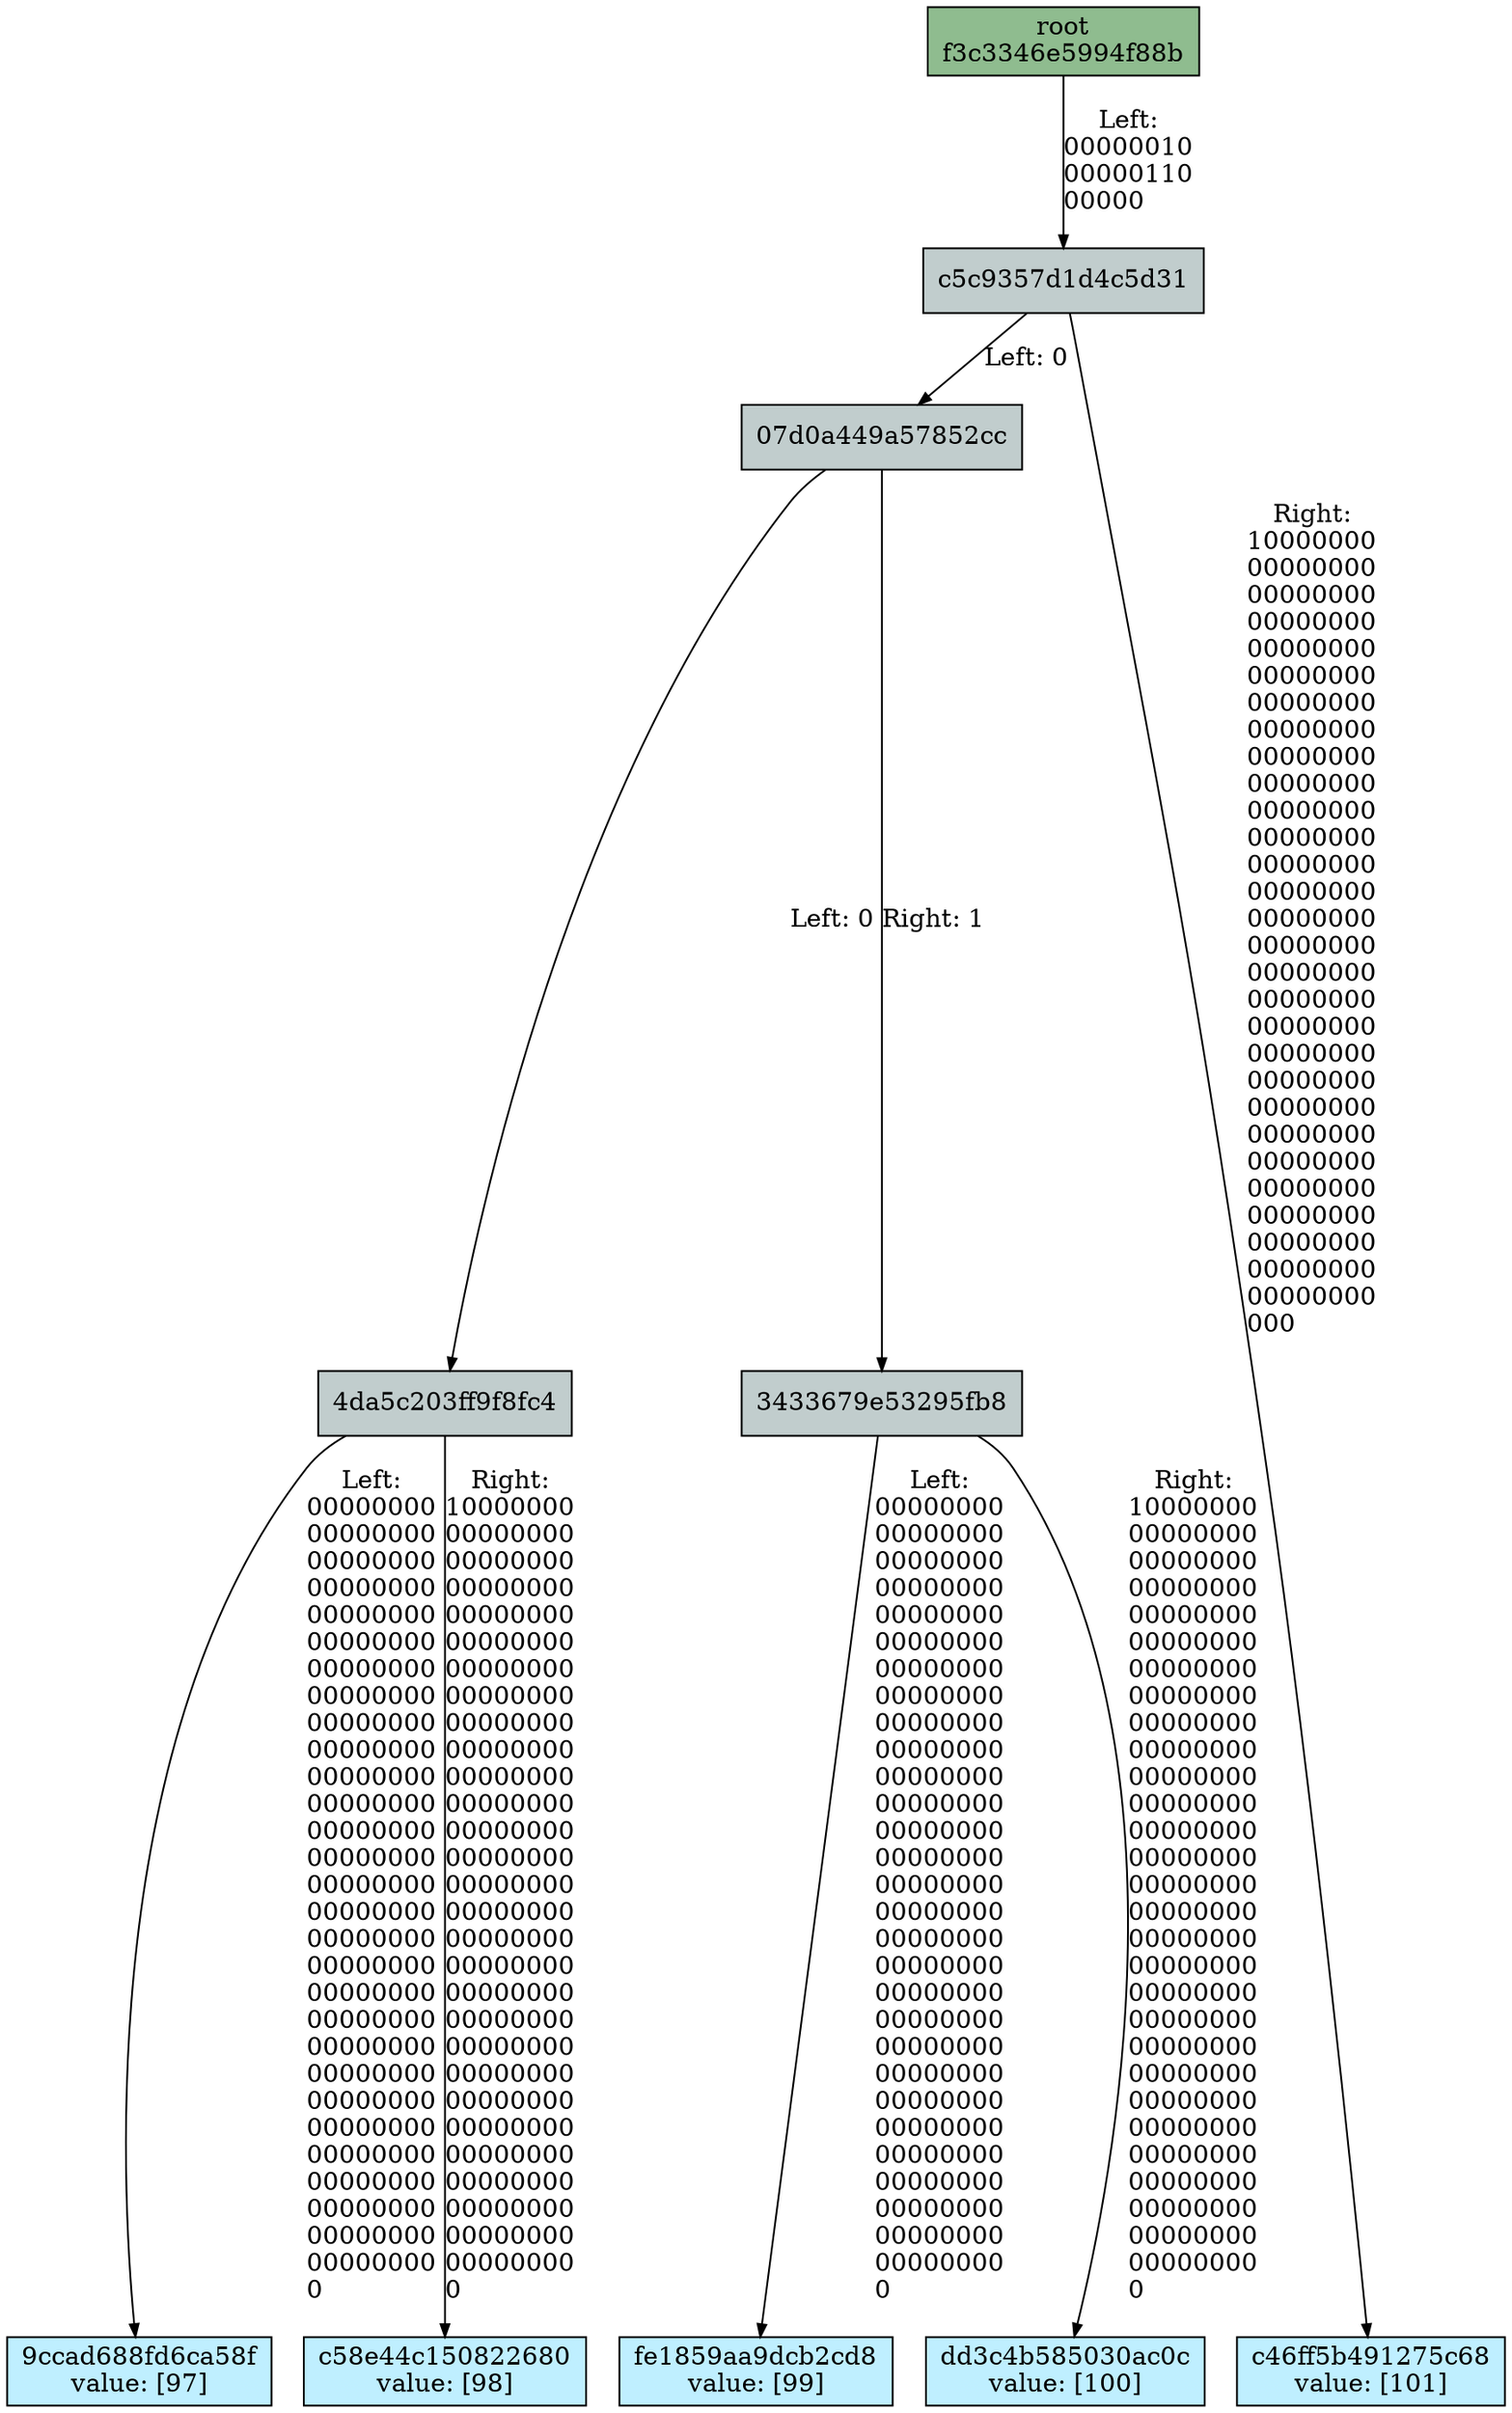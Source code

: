 Digraph merkletree {

hf3c3346e5994f88b -> hc5c9357d1d4c5d31 [arrowsize=0.7 label="Left:\n00000010\n00000110\n00000\l" nojustify=true ];
hc5c9357d1d4c5d31 -> h07d0a449a57852cc [arrowsize=0.7 label="Left: 0\l" nojustify=true ];
h07d0a449a57852cc -> h4da5c203ff9f8fc4 [arrowsize=0.7 label="Left: 0\l" nojustify=true ];
h4da5c203ff9f8fc4 -> h9ccad688fd6ca58f [arrowsize=0.7 label="Left:\n00000000\n00000000\n00000000\n00000000\n00000000\n00000000\n00000000\n00000000\n00000000\n00000000\n00000000\n00000000\n00000000\n00000000\n00000000\n00000000\n00000000\n00000000\n00000000\n00000000\n00000000\n00000000\n00000000\n00000000\n00000000\n00000000\n00000000\n00000000\n00000000\n0\l" nojustify=true ];
h4da5c203ff9f8fc4 -> hc58e44c150822680 [arrowsize=0.7 label="Right:\n10000000\n00000000\n00000000\n00000000\n00000000\n00000000\n00000000\n00000000\n00000000\n00000000\n00000000\n00000000\n00000000\n00000000\n00000000\n00000000\n00000000\n00000000\n00000000\n00000000\n00000000\n00000000\n00000000\n00000000\n00000000\n00000000\n00000000\n00000000\n00000000\n0\l" nojustify=true ];
h07d0a449a57852cc -> h3433679e53295fb8 [arrowsize=0.7 label="Right: 1\l" nojustify=true ];
h3433679e53295fb8 -> hfe1859aa9dcb2cd8 [arrowsize=0.7 label="Left:\n00000000\n00000000\n00000000\n00000000\n00000000\n00000000\n00000000\n00000000\n00000000\n00000000\n00000000\n00000000\n00000000\n00000000\n00000000\n00000000\n00000000\n00000000\n00000000\n00000000\n00000000\n00000000\n00000000\n00000000\n00000000\n00000000\n00000000\n00000000\n00000000\n0\l" nojustify=true ];
h3433679e53295fb8 -> hdd3c4b585030ac0c [arrowsize=0.7 label="Right:\n10000000\n00000000\n00000000\n00000000\n00000000\n00000000\n00000000\n00000000\n00000000\n00000000\n00000000\n00000000\n00000000\n00000000\n00000000\n00000000\n00000000\n00000000\n00000000\n00000000\n00000000\n00000000\n00000000\n00000000\n00000000\n00000000\n00000000\n00000000\n00000000\n0\l" nojustify=true ];
hc5c9357d1d4c5d31 -> hc46ff5b491275c68 [arrowsize=0.7 label="Right:\n10000000\n00000000\n00000000\n00000000\n00000000\n00000000\n00000000\n00000000\n00000000\n00000000\n00000000\n00000000\n00000000\n00000000\n00000000\n00000000\n00000000\n00000000\n00000000\n00000000\n00000000\n00000000\n00000000\n00000000\n00000000\n00000000\n00000000\n00000000\n00000000\n000\l" nojustify=true ];

Subgraph depth_0 {
rank=same

hf3c3346e5994f88b [fillcolor=darkseagreen label="root\nf3c3346e5994f88b" ordering=out shape=box style=filled ];
}


Subgraph depth_21 {
rank=same

hc5c9357d1d4c5d31 [fillcolor=azure3 label="c5c9357d1d4c5d31" ordering=out shape=box style=filled ];
}


Subgraph depth_22 {
rank=same

h07d0a449a57852cc [fillcolor=azure3 label="07d0a449a57852cc" ordering=out shape=box style=filled ];
}


Subgraph depth_23 {
rank=same

h4da5c203ff9f8fc4 [fillcolor=azure3 label="4da5c203ff9f8fc4" ordering=out shape=box style=filled ];
h3433679e53295fb8 [fillcolor=azure3 label="3433679e53295fb8" ordering=out shape=box style=filled ];
}


Subgraph depth_256 {
rank=same

h9ccad688fd6ca58f [fillcolor=lightblue1 label="9ccad688fd6ca58f\nvalue: [97]" ordering=out shape=box style=filled ];
hc58e44c150822680 [fillcolor=lightblue1 label="c58e44c150822680\nvalue: [98]" ordering=out shape=box style=filled ];
hfe1859aa9dcb2cd8 [fillcolor=lightblue1 label="fe1859aa9dcb2cd8\nvalue: [99]" ordering=out shape=box style=filled ];
hdd3c4b585030ac0c [fillcolor=lightblue1 label="dd3c4b585030ac0c\nvalue: [100]" ordering=out shape=box style=filled ];
hc46ff5b491275c68 [fillcolor=lightblue1 label="c46ff5b491275c68\nvalue: [101]" ordering=out shape=box style=filled ];
}

}
